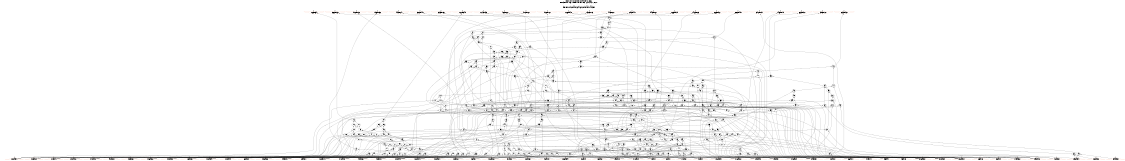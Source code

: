 # Network structure generated by ABC

digraph network {
size = "7.5,10";
center = true;
edge [dir = back];

{
  node [shape = plaintext];
  edge [style = invis];
  LevelTitle1 [label=""];
  LevelTitle2 [label=""];
  Level30 [label = ""];
  Level29 [label = ""];
  Level28 [label = ""];
  Level27 [label = ""];
  Level26 [label = ""];
  Level25 [label = ""];
  Level24 [label = ""];
  Level23 [label = ""];
  Level22 [label = ""];
  Level21 [label = ""];
  Level20 [label = ""];
  Level19 [label = ""];
  Level18 [label = ""];
  Level17 [label = ""];
  Level16 [label = ""];
  Level15 [label = ""];
  Level14 [label = ""];
  Level13 [label = ""];
  Level12 [label = ""];
  Level11 [label = ""];
  Level10 [label = ""];
  Level9 [label = ""];
  Level8 [label = ""];
  Level7 [label = ""];
  Level6 [label = ""];
  Level5 [label = ""];
  Level4 [label = ""];
  Level3 [label = ""];
  Level2 [label = ""];
  Level1 [label = ""];
  Level0 [label = ""];
  LevelTitle1 ->  LevelTitle2 ->  Level30 ->  Level29 ->  Level28 ->  Level27 ->  Level26 ->  Level25 ->  Level24 ->  Level23 ->  Level22 ->  Level21 ->  Level20 ->  Level19 ->  Level18 ->  Level17 ->  Level16 ->  Level15 ->  Level14 ->  Level13 ->  Level12 ->  Level11 ->  Level10 ->  Level9 ->  Level8 ->  Level7 ->  Level6 ->  Level5 ->  Level4 ->  Level3 ->  Level2 ->  Level1 ->  Level0;
}

{
  rank = same;
  LevelTitle1;
  title1 [shape=plaintext,
          fontsize=20,
          fontname = "Times-Roman",
          label="Network structure visualized by ABC\nBenchmark \"top\". Time was Thu Oct  8 20:19:01 2020. "
         ];
}

{
  rank = same;
  LevelTitle2;
  title2 [shape=plaintext,
          fontsize=18,
          fontname = "Times-Roman",
          label="The network contains 329 logic nodes and 0 latches.\n"
         ];
}

{
  rank = same;
  Level30;
  Node61 [label = "_768gat_334_", shape = invtriangle, color = coral, fillcolor = coral];
  Node62 [label = "_388gat_133_", shape = invtriangle, color = coral, fillcolor = coral];
  Node63 [label = "_420gat_158_", shape = invtriangle, color = coral, fillcolor = coral];
  Node64 [label = "_423gat_155_", shape = invtriangle, color = coral, fillcolor = coral];
  Node65 [label = "_419gat_164_", shape = invtriangle, color = coral, fillcolor = coral];
  Node66 [label = "_850gat_404_", shape = invtriangle, color = coral, fillcolor = coral];
  Node67 [label = "_389gat_132_", shape = invtriangle, color = coral, fillcolor = coral];
  Node68 [label = "_767gat_349_", shape = invtriangle, color = coral, fillcolor = coral];
  Node69 [label = "_874gat_433_", shape = invtriangle, color = coral, fillcolor = coral];
  Node70 [label = "_418gat_168_", shape = invtriangle, color = coral, fillcolor = coral];
  Node71 [label = "_421gat_162_", shape = invtriangle, color = coral, fillcolor = coral];
  Node72 [label = "_422gat_161_", shape = invtriangle, color = coral, fillcolor = coral];
  Node73 [label = "_878gat_442_", shape = invtriangle, color = coral, fillcolor = coral];
  Node74 [label = "_450gat_173_", shape = invtriangle, color = coral, fillcolor = coral];
  Node75 [label = "_447gat_182_", shape = invtriangle, color = coral, fillcolor = coral];
  Node76 [label = "_879gat_441_", shape = invtriangle, color = coral, fillcolor = coral];
  Node77 [label = "_449gat_176_", shape = invtriangle, color = coral, fillcolor = coral];
  Node78 [label = "_863gat_424_", shape = invtriangle, color = coral, fillcolor = coral];
  Node79 [label = "_446gat_183_", shape = invtriangle, color = coral, fillcolor = coral];
  Node80 [label = "_866gat_426_", shape = invtriangle, color = coral, fillcolor = coral];
  Node81 [label = "_880gat_440_", shape = invtriangle, color = coral, fillcolor = coral];
  Node82 [label = "_391gat_124_", shape = invtriangle, color = coral, fillcolor = coral];
  Node83 [label = "_448gat_179_", shape = invtriangle, color = coral, fillcolor = coral];
  Node84 [label = "_865gat_422_", shape = invtriangle, color = coral, fillcolor = coral];
  Node85 [label = "_390gat_131_", shape = invtriangle, color = coral, fillcolor = coral];
  Node86 [label = "_864gat_423_", shape = invtriangle, color = coral, fillcolor = coral];
}

{
  rank = same;
  Level29;
  Node316 [label = "316\n", shape = ellipse];
}

{
  rank = same;
  Level28;
  Node314 [label = "314\n", shape = ellipse];
}

{
  rank = same;
  Level27;
  Node312 [label = "312\n", shape = ellipse];
  Node336 [label = "336\n", shape = ellipse];
}

{
  rank = same;
  Level26;
  Node311 [label = "311\n", shape = ellipse];
  Node334 [label = "334\n", shape = ellipse];
  Node357 [label = "357\n", shape = ellipse];
}

{
  rank = same;
  Level25;
  Node309 [label = "309\n", shape = ellipse];
  Node310 [label = "310\n", shape = ellipse];
  Node332 [label = "332\n", shape = ellipse];
  Node356 [label = "356\n", shape = ellipse];
  Node373 [label = "373\n", shape = ellipse];
}

{
  rank = same;
  Level24;
  Node308 [label = "308\n", shape = ellipse];
  Node331 [label = "331\n", shape = ellipse];
  Node371 [label = "371\n", shape = ellipse];
}

{
  rank = same;
  Level23;
  Node264 [label = "264\n", shape = ellipse];
  Node307 [label = "307\n", shape = ellipse];
  Node329 [label = "329\n", shape = ellipse];
  Node330 [label = "330\n", shape = ellipse];
  Node369 [label = "369\n", shape = ellipse];
}

{
  rank = same;
  Level22;
  Node262 [label = "262\n", shape = ellipse];
  Node306 [label = "306\n", shape = ellipse];
  Node328 [label = "328\n", shape = ellipse];
  Node368 [label = "368\n", shape = ellipse];
}

{
  rank = same;
  Level21;
  Node260 [label = "260\n", shape = ellipse];
  Node300 [label = "300\n", shape = ellipse];
  Node327 [label = "327\n", shape = ellipse];
  Node354 [label = "354\n", shape = ellipse];
  Node366 [label = "366\n", shape = ellipse];
  Node367 [label = "367\n", shape = ellipse];
}

{
  rank = same;
  Level20;
  Node259 [label = "259\n", shape = ellipse];
  Node299 [label = "299\n", shape = ellipse];
  Node326 [label = "326\n", shape = ellipse];
  Node352 [label = "352\n", shape = ellipse];
  Node365 [label = "365\n", shape = ellipse];
}

{
  rank = same;
  Level19;
  Node257 [label = "257\n", shape = ellipse];
  Node258 [label = "258\n", shape = ellipse];
  Node298 [label = "298\n", shape = ellipse];
  Node325 [label = "325\n", shape = ellipse];
  Node350 [label = "350\n", shape = ellipse];
  Node415 [label = "415\n", shape = ellipse];
}

{
  rank = same;
  Level18;
  Node256 [label = "256\n", shape = ellipse];
  Node349 [label = "349\n", shape = ellipse];
  Node412 [label = "412\n", shape = ellipse];
}

{
  rank = same;
  Level17;
  Node255 [label = "255\n", shape = ellipse];
  Node347 [label = "347\n", shape = ellipse];
  Node348 [label = "348\n", shape = ellipse];
  Node395 [label = "395\n", shape = ellipse];
  Node410 [label = "410\n", shape = ellipse];
}

{
  rank = same;
  Level16;
  Node178 [label = "178\n", shape = ellipse];
  Node253 [label = "253\n", shape = ellipse];
  Node392 [label = "392\n", shape = ellipse];
  Node409 [label = "409\n", shape = ellipse];
}

{
  rank = same;
  Level15;
  Node175 [label = "175\n", shape = ellipse];
  Node177 [label = "177\n", shape = ellipse];
  Node252 [label = "252\n", shape = ellipse];
  Node390 [label = "390\n", shape = ellipse];
  Node394 [label = "394\n", shape = ellipse];
  Node407 [label = "407\n", shape = ellipse];
  Node408 [label = "408\n", shape = ellipse];
  Node414 [label = "414\n", shape = ellipse];
}

{
  rank = same;
  Level14;
  Node173 [label = "173\n", shape = ellipse];
  Node176 [label = "176\n", shape = ellipse];
  Node251 [label = "251\n", shape = ellipse];
  Node263 [label = "263\n", shape = ellipse];
  Node315 [label = "315\n", shape = ellipse];
  Node335 [label = "335\n", shape = ellipse];
  Node353 [label = "353\n", shape = ellipse];
  Node372 [label = "372\n", shape = ellipse];
  Node389 [label = "389\n", shape = ellipse];
  Node393 [label = "393\n", shape = ellipse];
  Node406 [label = "406\n", shape = ellipse];
  Node413 [label = "413\n", shape = ellipse];
}

{
  rank = same;
  Level13;
  Node166 [label = "166\n", shape = ellipse];
  Node172 [label = "172\n", shape = ellipse];
  Node224 [label = "224\n", shape = ellipse];
  Node245 [label = "245\n", shape = ellipse];
  Node280 [label = "280\n", shape = ellipse];
  Node321 [label = "321\n", shape = ellipse];
  Node343 [label = "343\n", shape = ellipse];
  Node361 [label = "361\n", shape = ellipse];
  Node381 [label = "381\n", shape = ellipse];
  Node387 [label = "387\n", shape = ellipse];
  Node388 [label = "388\n", shape = ellipse];
  Node400 [label = "400\n", shape = ellipse];
  Node405 [label = "405\n", shape = ellipse];
}

{
  rank = same;
  Level12;
  Node165 [label = "165\n", shape = ellipse];
  Node170 [label = "170\n", shape = ellipse];
  Node171 [label = "171\n", shape = ellipse];
  Node223 [label = "223\n", shape = ellipse];
  Node244 [label = "244\n", shape = ellipse];
  Node249 [label = "249\n", shape = ellipse];
  Node279 [label = "279\n", shape = ellipse];
  Node304 [label = "304\n", shape = ellipse];
  Node320 [label = "320\n", shape = ellipse];
  Node342 [label = "342\n", shape = ellipse];
  Node360 [label = "360\n", shape = ellipse];
  Node380 [label = "380\n", shape = ellipse];
  Node386 [label = "386\n", shape = ellipse];
  Node399 [label = "399\n", shape = ellipse];
  Node404 [label = "404\n", shape = ellipse];
}

{
  rank = same;
  Level11;
  Node162 [label = "162\n", shape = ellipse];
  Node164 [label = "164\n", shape = ellipse];
  Node169 [label = "169\n", shape = ellipse];
  Node220 [label = "220\n", shape = ellipse];
  Node222 [label = "222\n", shape = ellipse];
  Node227 [label = "227\n", shape = ellipse];
  Node243 [label = "243\n", shape = ellipse];
  Node247 [label = "247\n", shape = ellipse];
  Node248 [label = "248\n", shape = ellipse];
  Node276 [label = "276\n", shape = ellipse];
  Node278 [label = "278\n", shape = ellipse];
  Node283 [label = "283\n", shape = ellipse];
  Node302 [label = "302\n", shape = ellipse];
  Node303 [label = "303\n", shape = ellipse];
  Node318 [label = "318\n", shape = ellipse];
  Node319 [label = "319\n", shape = ellipse];
  Node324 [label = "324\n", shape = ellipse];
  Node340 [label = "340\n", shape = ellipse];
  Node341 [label = "341\n", shape = ellipse];
  Node346 [label = "346\n", shape = ellipse];
  Node358 [label = "358\n", shape = ellipse];
  Node359 [label = "359\n", shape = ellipse];
  Node364 [label = "364\n", shape = ellipse];
  Node378 [label = "378\n", shape = ellipse];
  Node379 [label = "379\n", shape = ellipse];
  Node384 [label = "384\n", shape = ellipse];
  Node385 [label = "385\n", shape = ellipse];
  Node397 [label = "397\n", shape = ellipse];
  Node398 [label = "398\n", shape = ellipse];
  Node403 [label = "403\n", shape = ellipse];
}

{
  rank = same;
  Level10;
  Node161 [label = "161\n", shape = ellipse];
  Node163 [label = "163\n", shape = ellipse];
  Node167 [label = "167\n", shape = ellipse];
  Node219 [label = "219\n", shape = ellipse];
  Node221 [label = "221\n", shape = ellipse];
  Node226 [label = "226\n", shape = ellipse];
  Node232 [label = "232\n", shape = ellipse];
  Node237 [label = "237\n", shape = ellipse];
  Node242 [label = "242\n", shape = ellipse];
  Node246 [label = "246\n", shape = ellipse];
  Node250 [label = "250\n", shape = ellipse];
  Node254 [label = "254\n", shape = ellipse];
  Node275 [label = "275\n", shape = ellipse];
  Node277 [label = "277\n", shape = ellipse];
  Node282 [label = "282\n", shape = ellipse];
  Node290 [label = "290\n", shape = ellipse];
  Node297 [label = "297\n", shape = ellipse];
  Node301 [label = "301\n", shape = ellipse];
  Node305 [label = "305\n", shape = ellipse];
  Node323 [label = "323\n", shape = ellipse];
  Node345 [label = "345\n", shape = ellipse];
  Node363 [label = "363\n", shape = ellipse];
  Node382 [label = "382\n", shape = ellipse];
  Node401 [label = "401\n", shape = ellipse];
}

{
  rank = same;
  Level9;
  Node160 [label = "160\n", shape = ellipse];
  Node218 [label = "218\n", shape = ellipse];
  Node231 [label = "231\n", shape = ellipse];
  Node236 [label = "236\n", shape = ellipse];
  Node241 [label = "241\n", shape = ellipse];
  Node274 [label = "274\n", shape = ellipse];
  Node289 [label = "289\n", shape = ellipse];
  Node296 [label = "296\n", shape = ellipse];
}

{
  rank = same;
  Level8;
  Node113 [label = "113\n", shape = ellipse];
  Node155 [label = "155\n", shape = ellipse];
  Node207 [label = "207\n", shape = ellipse];
  Node217 [label = "217\n", shape = ellipse];
  Node230 [label = "230\n", shape = ellipse];
  Node235 [label = "235\n", shape = ellipse];
  Node240 [label = "240\n", shape = ellipse];
  Node273 [label = "273\n", shape = ellipse];
  Node288 [label = "288\n", shape = ellipse];
  Node295 [label = "295\n", shape = ellipse];
}

{
  rank = same;
  Level7;
  Node111 [label = "111\n", shape = ellipse];
  Node112 [label = "112\n", shape = ellipse];
  Node149 [label = "149\n", shape = ellipse];
  Node205 [label = "205\n", shape = ellipse];
  Node206 [label = "206\n", shape = ellipse];
  Node215 [label = "215\n", shape = ellipse];
  Node228 [label = "228\n", shape = ellipse];
  Node233 [label = "233\n", shape = ellipse];
  Node238 [label = "238\n", shape = ellipse];
  Node271 [label = "271\n", shape = ellipse];
  Node286 [label = "286\n", shape = ellipse];
  Node293 [label = "293\n", shape = ellipse];
}

{
  rank = same;
  Level6;
  Node98 [label = "98\n", shape = ellipse];
  Node110 [label = "110\n", shape = ellipse];
  Node134 [label = "134\n", shape = ellipse];
  Node148 [label = "148\n", shape = ellipse];
  Node192 [label = "192\n", shape = ellipse];
  Node204 [label = "204\n", shape = ellipse];
  Node214 [label = "214\n", shape = ellipse];
  Node225 [label = "225\n", shape = ellipse];
  Node270 [label = "270\n", shape = ellipse];
  Node281 [label = "281\n", shape = ellipse];
  Node285 [label = "285\n", shape = ellipse];
  Node292 [label = "292\n", shape = ellipse];
  Node322 [label = "322\n", shape = ellipse];
  Node344 [label = "344\n", shape = ellipse];
  Node362 [label = "362\n", shape = ellipse];
  Node377 [label = "377\n", shape = ellipse];
  Node396 [label = "396\n", shape = ellipse];
}

{
  rank = same;
  Level5;
  Node96 [label = "96\n", shape = ellipse];
  Node97 [label = "97\n", shape = ellipse];
  Node108 [label = "108\n", shape = ellipse];
  Node109 [label = "109\n", shape = ellipse];
  Node133 [label = "133\n", shape = ellipse];
  Node147 [label = "147\n", shape = ellipse];
  Node154 [label = "154\n", shape = ellipse];
  Node159 [label = "159\n", shape = ellipse];
  Node190 [label = "190\n", shape = ellipse];
  Node191 [label = "191\n", shape = ellipse];
  Node202 [label = "202\n", shape = ellipse];
  Node203 [label = "203\n", shape = ellipse];
  Node210 [label = "210\n", shape = ellipse];
  Node213 [label = "213\n", shape = ellipse];
  Node229 [label = "229\n", shape = ellipse];
  Node234 [label = "234\n", shape = ellipse];
  Node239 [label = "239\n", shape = ellipse];
  Node269 [label = "269\n", shape = ellipse];
  Node284 [label = "284\n", shape = ellipse];
  Node291 [label = "291\n", shape = ellipse];
}

{
  rank = same;
  Level4;
  Node95 [label = "95\n", shape = ellipse];
  Node107 [label = "107\n", shape = ellipse];
  Node125 [label = "125\n", shape = ellipse];
  Node132 [label = "132\n", shape = ellipse];
  Node139 [label = "139\n", shape = ellipse];
  Node146 [label = "146\n", shape = ellipse];
  Node153 [label = "153\n", shape = ellipse];
  Node158 [label = "158\n", shape = ellipse];
  Node189 [label = "189\n", shape = ellipse];
  Node201 [label = "201\n", shape = ellipse];
  Node209 [label = "209\n", shape = ellipse];
  Node212 [label = "212\n", shape = ellipse];
  Node339 [label = "339\n", shape = ellipse];
  Node355 [label = "355\n", shape = ellipse];
  Node376 [label = "376\n", shape = ellipse];
}

{
  rank = same;
  Level3;
  Node93 [label = "93\n", shape = ellipse];
  Node94 [label = "94\n", shape = ellipse];
  Node105 [label = "105\n", shape = ellipse];
  Node106 [label = "106\n", shape = ellipse];
  Node124 [label = "124\n", shape = ellipse];
  Node128 [label = "128\n", shape = ellipse];
  Node131 [label = "131\n", shape = ellipse];
  Node138 [label = "138\n", shape = ellipse];
  Node145 [label = "145\n", shape = ellipse];
  Node152 [label = "152\n", shape = ellipse];
  Node157 [label = "157\n", shape = ellipse];
  Node187 [label = "187\n", shape = ellipse];
  Node188 [label = "188\n", shape = ellipse];
  Node199 [label = "199\n", shape = ellipse];
  Node200 [label = "200\n", shape = ellipse];
  Node208 [label = "208\n", shape = ellipse];
  Node211 [label = "211\n", shape = ellipse];
  Node266 [label = "266\n", shape = ellipse];
}

{
  rank = same;
  Level2;
  Node89 [label = "89\n", shape = ellipse];
  Node92 [label = "92\n", shape = ellipse];
  Node101 [label = "101\n", shape = ellipse];
  Node104 [label = "104\n", shape = ellipse];
  Node115 [label = "115\n", shape = ellipse];
  Node117 [label = "117\n", shape = ellipse];
  Node119 [label = "119\n", shape = ellipse];
  Node121 [label = "121\n", shape = ellipse];
  Node123 [label = "123\n", shape = ellipse];
  Node127 [label = "127\n", shape = ellipse];
  Node130 [label = "130\n", shape = ellipse];
  Node135 [label = "135\n", shape = ellipse];
  Node137 [label = "137\n", shape = ellipse];
  Node141 [label = "141\n", shape = ellipse];
  Node144 [label = "144\n", shape = ellipse];
  Node151 [label = "151\n", shape = ellipse];
  Node156 [label = "156\n", shape = ellipse];
  Node180 [label = "180\n", shape = ellipse];
  Node183 [label = "183\n", shape = ellipse];
  Node186 [label = "186\n", shape = ellipse];
  Node195 [label = "195\n", shape = ellipse];
  Node198 [label = "198\n", shape = ellipse];
  Node265 [label = "265\n", shape = ellipse];
  Node267 [label = "267\n", shape = ellipse];
  Node268 [label = "268\n", shape = ellipse];
  Node317 [label = "317\n", shape = ellipse];
  Node338 [label = "338\n", shape = ellipse];
}

{
  rank = same;
  Level1;
  Node87 [label = "87\n", shape = ellipse];
  Node88 [label = "88\n", shape = ellipse];
  Node90 [label = "90\n", shape = ellipse];
  Node91 [label = "91\n", shape = ellipse];
  Node99 [label = "99\n", shape = ellipse];
  Node100 [label = "100\n", shape = ellipse];
  Node102 [label = "102\n", shape = ellipse];
  Node103 [label = "103\n", shape = ellipse];
  Node114 [label = "114\n", shape = ellipse];
  Node116 [label = "116\n", shape = ellipse];
  Node118 [label = "118\n", shape = ellipse];
  Node120 [label = "120\n", shape = ellipse];
  Node122 [label = "122\n", shape = ellipse];
  Node126 [label = "126\n", shape = ellipse];
  Node129 [label = "129\n", shape = ellipse];
  Node136 [label = "136\n", shape = ellipse];
  Node140 [label = "140\n", shape = ellipse];
  Node142 [label = "142\n", shape = ellipse];
  Node143 [label = "143\n", shape = ellipse];
  Node150 [label = "150\n", shape = ellipse];
  Node168 [label = "168\n", shape = ellipse];
  Node174 [label = "174\n", shape = ellipse];
  Node179 [label = "179\n", shape = ellipse];
  Node181 [label = "181\n", shape = ellipse];
  Node182 [label = "182\n", shape = ellipse];
  Node184 [label = "184\n", shape = ellipse];
  Node185 [label = "185\n", shape = ellipse];
  Node193 [label = "193\n", shape = ellipse];
  Node194 [label = "194\n", shape = ellipse];
  Node196 [label = "196\n", shape = ellipse];
  Node197 [label = "197\n", shape = ellipse];
  Node216 [label = "216\n", shape = ellipse];
  Node261 [label = "261\n", shape = ellipse];
  Node272 [label = "272\n", shape = ellipse];
  Node287 [label = "287\n", shape = ellipse];
  Node294 [label = "294\n", shape = ellipse];
  Node313 [label = "313\n", shape = ellipse];
  Node333 [label = "333\n", shape = ellipse];
  Node337 [label = "337\n", shape = ellipse];
  Node351 [label = "351\n", shape = ellipse];
  Node370 [label = "370\n", shape = ellipse];
  Node374 [label = "374\n", shape = ellipse];
  Node375 [label = "375\n", shape = ellipse];
  Node383 [label = "383\n", shape = ellipse];
  Node391 [label = "391\n", shape = ellipse];
  Node402 [label = "402\n", shape = ellipse];
  Node411 [label = "411\n", shape = ellipse];
}

{
  rank = same;
  Level0;
  Node1 [label = "_1gat_0_", shape = triangle, color = coral, fillcolor = coral];
  Node2 [label = "_85gat_17_", shape = triangle, color = coral, fillcolor = coral];
  Node3 [label = "_135gat_32_", shape = triangle, color = coral, fillcolor = coral];
  Node4 [label = "_152gat_37_", shape = triangle, color = coral, fillcolor = coral];
  Node5 [label = "_210gat_49_", shape = triangle, color = coral, fillcolor = coral];
  Node6 [label = "_259gat_55_", shape = triangle, color = coral, fillcolor = coral];
  Node7 [label = "_36gat_6_", shape = triangle, color = coral, fillcolor = coral];
  Node8 [label = "_55gat_9_", shape = triangle, color = coral, fillcolor = coral];
  Node9 [label = "_75gat_15_", shape = triangle, color = coral, fillcolor = coral];
  Node10 [label = "_159gat_40_", shape = triangle, color = coral, fillcolor = coral];
  Node11 [label = "_237gat_52_", shape = triangle, color = coral, fillcolor = coral];
  Node12 [label = "_138gat_33_", shape = triangle, color = coral, fillcolor = coral];
  Node13 [label = "_8gat_1_", shape = triangle, color = coral, fillcolor = coral];
  Node14 [label = "_219gat_50_", shape = triangle, color = coral, fillcolor = coral];
  Node15 [label = "_26gat_4_", shape = triangle, color = coral, fillcolor = coral];
  Node16 [label = "_74gat_14_", shape = triangle, color = coral, fillcolor = coral];
  Node17 [label = "_153gat_38_", shape = triangle, color = coral, fillcolor = coral];
  Node18 [label = "_59gat_10_", shape = triangle, color = coral, fillcolor = coral];
  Node19 [label = "_207gat_48_", shape = triangle, color = coral, fillcolor = coral];
  Node20 [label = "_261gat_57_", shape = triangle, color = coral, fillcolor = coral];
  Node21 [label = "_88gat_20_", shape = triangle, color = coral, fillcolor = coral];
  Node22 [label = "_183gat_44_", shape = triangle, color = coral, fillcolor = coral];
  Node23 [label = "_149gat_36_", shape = triangle, color = coral, fillcolor = coral];
  Node24 [label = "_260gat_56_", shape = triangle, color = coral, fillcolor = coral];
  Node25 [label = "_13gat_2_", shape = triangle, color = coral, fillcolor = coral];
  Node26 [label = "_73gat_13_", shape = triangle, color = coral, fillcolor = coral];
  Node27 [label = "_116gat_28_", shape = triangle, color = coral, fillcolor = coral];
  Node28 [label = "_130gat_31_", shape = triangle, color = coral, fillcolor = coral];
  Node29 [label = "_246gat_53_", shape = triangle, color = coral, fillcolor = coral];
  Node30 [label = "_89gat_21_", shape = triangle, color = coral, fillcolor = coral];
  Node31 [label = "_111gat_27_", shape = triangle, color = coral, fillcolor = coral];
  Node32 [label = "_189gat_45_", shape = triangle, color = coral, fillcolor = coral];
  Node33 [label = "_68gat_11_", shape = triangle, color = coral, fillcolor = coral];
  Node34 [label = "_72gat_12_", shape = triangle, color = coral, fillcolor = coral];
  Node35 [label = "_268gat_59_", shape = triangle, color = coral, fillcolor = coral];
  Node36 [label = "_90gat_22_", shape = triangle, color = coral, fillcolor = coral];
  Node37 [label = "_143gat_34_", shape = triangle, color = coral, fillcolor = coral];
  Node38 [label = "_201gat_47_", shape = triangle, color = coral, fillcolor = coral];
  Node39 [label = "_267gat_58_", shape = triangle, color = coral, fillcolor = coral];
  Node40 [label = "_101gat_25_", shape = triangle, color = coral, fillcolor = coral];
  Node41 [label = "_171gat_42_", shape = triangle, color = coral, fillcolor = coral];
  Node42 [label = "_29gat_5_", shape = triangle, color = coral, fillcolor = coral];
  Node43 [label = "_228gat_51_", shape = triangle, color = coral, fillcolor = coral];
  Node44 [label = "_91gat_23_", shape = triangle, color = coral, fillcolor = coral];
  Node45 [label = "_146gat_35_", shape = triangle, color = coral, fillcolor = coral];
  Node46 [label = "_51gat_8_", shape = triangle, color = coral, fillcolor = coral];
  Node47 [label = "_80gat_16_", shape = triangle, color = coral, fillcolor = coral];
  Node48 [label = "_87gat_19_", shape = triangle, color = coral, fillcolor = coral];
  Node49 [label = "_165gat_41_", shape = triangle, color = coral, fillcolor = coral];
  Node50 [label = "_255gat_54_", shape = triangle, color = coral, fillcolor = coral];
  Node51 [label = "_156gat_39_", shape = triangle, color = coral, fillcolor = coral];
  Node52 [label = "_177gat_43_", shape = triangle, color = coral, fillcolor = coral];
  Node53 [label = "_42gat_7_", shape = triangle, color = coral, fillcolor = coral];
  Node54 [label = "_86gat_18_", shape = triangle, color = coral, fillcolor = coral];
  Node55 [label = "_17gat_3_", shape = triangle, color = coral, fillcolor = coral];
  Node56 [label = "_96gat_24_", shape = triangle, color = coral, fillcolor = coral];
  Node57 [label = "_106gat_26_", shape = triangle, color = coral, fillcolor = coral];
  Node58 [label = "_121gat_29_", shape = triangle, color = coral, fillcolor = coral];
  Node59 [label = "_195gat_46_", shape = triangle, color = coral, fillcolor = coral];
  Node60 [label = "_126gat_30_", shape = triangle, color = coral, fillcolor = coral];
}

title1 -> title2 [style = invis];
title2 -> Node61 [style = invis];
title2 -> Node62 [style = invis];
title2 -> Node63 [style = invis];
title2 -> Node64 [style = invis];
title2 -> Node65 [style = invis];
title2 -> Node66 [style = invis];
title2 -> Node67 [style = invis];
title2 -> Node68 [style = invis];
title2 -> Node69 [style = invis];
title2 -> Node70 [style = invis];
title2 -> Node71 [style = invis];
title2 -> Node72 [style = invis];
title2 -> Node73 [style = invis];
title2 -> Node74 [style = invis];
title2 -> Node75 [style = invis];
title2 -> Node76 [style = invis];
title2 -> Node77 [style = invis];
title2 -> Node78 [style = invis];
title2 -> Node79 [style = invis];
title2 -> Node80 [style = invis];
title2 -> Node81 [style = invis];
title2 -> Node82 [style = invis];
title2 -> Node83 [style = invis];
title2 -> Node84 [style = invis];
title2 -> Node85 [style = invis];
title2 -> Node86 [style = invis];
Node61 -> Node62 [style = invis];
Node62 -> Node63 [style = invis];
Node63 -> Node64 [style = invis];
Node64 -> Node65 [style = invis];
Node65 -> Node66 [style = invis];
Node66 -> Node67 [style = invis];
Node67 -> Node68 [style = invis];
Node68 -> Node69 [style = invis];
Node69 -> Node70 [style = invis];
Node70 -> Node71 [style = invis];
Node71 -> Node72 [style = invis];
Node72 -> Node73 [style = invis];
Node73 -> Node74 [style = invis];
Node74 -> Node75 [style = invis];
Node75 -> Node76 [style = invis];
Node76 -> Node77 [style = invis];
Node77 -> Node78 [style = invis];
Node78 -> Node79 [style = invis];
Node79 -> Node80 [style = invis];
Node80 -> Node81 [style = invis];
Node81 -> Node82 [style = invis];
Node82 -> Node83 [style = invis];
Node83 -> Node84 [style = invis];
Node84 -> Node85 [style = invis];
Node85 -> Node86 [style = invis];
Node61 -> Node113 [style = solid];
Node62 -> Node115 [style = solid];
Node63 -> Node117 [style = solid];
Node64 -> Node119 [style = solid];
Node65 -> Node125 [style = solid];
Node66 -> Node178 [style = solid];
Node67 -> Node180 [style = solid];
Node68 -> Node207 [style = solid];
Node69 -> Node264 [style = solid];
Node70 -> Node266 [style = solid];
Node71 -> Node267 [style = solid];
Node72 -> Node268 [style = solid];
Node73 -> Node316 [style = solid];
Node74 -> Node317 [style = solid];
Node75 -> Node141 [style = solid];
Node76 -> Node336 [style = solid];
Node77 -> Node339 [style = solid];
Node78 -> Node354 [style = solid];
Node79 -> Node355 [style = solid];
Node80 -> Node357 [style = solid];
Node81 -> Node373 [style = solid];
Node82 -> Node374 [style = solid];
Node83 -> Node376 [style = solid];
Node84 -> Node395 [style = solid];
Node85 -> Node121 [style = solid];
Node86 -> Node415 [style = solid];
Node87 -> Node38 [style = solid];
Node87 -> Node59 [style = solid];
Node88 -> Node38 [style = solid];
Node88 -> Node59 [style = solid];
Node89 -> Node87 [style = solid];
Node89 -> Node88 [style = solid];
Node90 -> Node22 [style = solid];
Node90 -> Node32 [style = solid];
Node91 -> Node22 [style = solid];
Node91 -> Node32 [style = solid];
Node92 -> Node90 [style = solid];
Node92 -> Node91 [style = solid];
Node93 -> Node89 [style = solid];
Node93 -> Node92 [style = solid];
Node94 -> Node89 [style = solid];
Node94 -> Node92 [style = solid];
Node95 -> Node93 [style = solid];
Node95 -> Node94 [style = solid];
Node96 -> Node19 [style = solid];
Node96 -> Node95 [style = solid];
Node97 -> Node19 [style = solid];
Node97 -> Node95 [style = solid];
Node98 -> Node96 [style = solid];
Node98 -> Node97 [style = solid];
Node99 -> Node41 [style = solid];
Node99 -> Node52 [style = solid];
Node100 -> Node41 [style = solid];
Node100 -> Node52 [style = solid];
Node101 -> Node99 [style = solid];
Node101 -> Node100 [style = solid];
Node102 -> Node10 [style = solid];
Node102 -> Node49 [style = solid];
Node103 -> Node10 [style = solid];
Node103 -> Node49 [style = solid];
Node104 -> Node102 [style = solid];
Node104 -> Node103 [style = solid];
Node105 -> Node101 [style = solid];
Node105 -> Node104 [style = solid];
Node106 -> Node101 [style = solid];
Node106 -> Node104 [style = solid];
Node107 -> Node105 [style = solid];
Node107 -> Node106 [style = solid];
Node108 -> Node28 [style = solid];
Node108 -> Node107 [style = solid];
Node109 -> Node28 [style = solid];
Node109 -> Node107 [style = solid];
Node110 -> Node108 [style = solid];
Node110 -> Node109 [style = solid];
Node111 -> Node98 [style = solid];
Node111 -> Node110 [style = solid];
Node112 -> Node98 [style = solid];
Node112 -> Node110 [style = solid];
Node113 -> Node111 [style = solid];
Node113 -> Node112 [style = solid];
Node114 -> Node9 [style = solid];
Node114 -> Node53 [style = solid];
Node115 -> Node42 [style = solid];
Node115 -> Node114 [style = solid];
Node116 -> Node9 [style = solid];
Node116 -> Node47 [style = solid];
Node117 -> Node18 [style = solid];
Node117 -> Node116 [style = solid];
Node118 -> Node21 [style = solid];
Node118 -> Node48 [style = solid];
Node119 -> Node36 [style = solid];
Node119 -> Node118 [style = solid];
Node120 -> Node7 [style = solid];
Node120 -> Node53 [style = solid];
Node121 -> Node42 [style = solid];
Node121 -> Node120 [style = solid];
Node122 -> Node15 [style = solid];
Node122 -> Node55 [style = solid];
Node123 -> Node25 [style = solid];
Node123 -> Node122 [style = solid];
Node124 -> Node1 [style = solid];
Node124 -> Node123 [style = solid];
Node125 -> Node121 [style = solid];
Node125 -> Node124 [style = solid];
Node126 -> Node34 [style = solid];
Node126 -> Node53 [style = solid];
Node127 -> Node33 [style = solid];
Node127 -> Node126 [style = solid];
Node128 -> Node18 [style = solid];
Node128 -> Node127 [style = solid];
Node129 -> Node8 [style = solid];
Node129 -> Node13 [style = solid];
Node130 -> Node25 [style = solid];
Node130 -> Node129 [style = solid];
Node131 -> Node1 [style = solid];
Node131 -> Node130 [style = solid];
Node132 -> Node128 [style = solid];
Node132 -> Node131 [style = solid];
Node133 -> Node26 [style = solid];
Node133 -> Node132 [style = solid];
Node134 -> Node38 [style = solid];
Node134 -> Node133 [style = solid];
Node135 -> Node18 [style = solid];
Node135 -> Node114 [style = solid];
Node136 -> Node13 [style = solid];
Node136 -> Node55 [style = solid];
Node137 -> Node46 [style = solid];
Node137 -> Node136 [style = solid];
Node138 -> Node1 [style = solid];
Node138 -> Node137 [style = solid];
Node139 -> Node135 [style = solid];
Node139 -> Node138 [style = solid];
Node140 -> Node15 [style = solid];
Node140 -> Node46 [style = solid];
Node141 -> Node1 [style = solid];
Node141 -> Node140 [style = solid];
Node142 -> Node53 [style = solid];
Node142 -> Node55 [style = solid];
Node143 -> Node53 [style = solid];
Node143 -> Node55 [style = solid];
Node144 -> Node142 [style = solid];
Node144 -> Node143 [style = solid];
Node145 -> Node18 [style = solid];
Node145 -> Node141 [style = solid];
Node146 -> Node51 [style = solid];
Node146 -> Node145 [style = solid];
Node147 -> Node144 [style = solid];
Node147 -> Node146 [style = solid];
Node148 -> Node139 [style = solid];
Node148 -> Node147 [style = solid];
Node149 -> Node60 [style = solid];
Node149 -> Node148 [style = solid];
Node150 -> Node18 [style = solid];
Node150 -> Node51 [style = solid];
Node151 -> Node55 [style = solid];
Node151 -> Node150 [style = solid];
Node152 -> Node141 [style = solid];
Node152 -> Node151 [style = solid];
Node153 -> Node1 [style = solid];
Node153 -> Node152 [style = solid];
Node154 -> Node17 [style = solid];
Node154 -> Node153 [style = solid];
Node155 -> Node149 [style = solid];
Node155 -> Node154 [style = solid];
Node156 -> Node42 [style = solid];
Node156 -> Node116 [style = solid];
Node157 -> Node8 [style = solid];
Node157 -> Node156 [style = solid];
Node158 -> Node141 [style = solid];
Node158 -> Node157 [style = solid];
Node159 -> Node35 [style = solid];
Node159 -> Node158 [style = solid];
Node160 -> Node155 [style = solid];
Node160 -> Node159 [style = solid];
Node161 -> Node38 [style = solid];
Node161 -> Node160 [style = solid];
Node162 -> Node11 [style = solid];
Node162 -> Node161 [style = solid];
Node163 -> Node38 [style = solid];
Node163 -> Node160 [style = solid];
Node164 -> Node161 [style = solid];
Node164 -> Node163 [style = solid];
Node165 -> Node43 [style = solid];
Node165 -> Node164 [style = solid];
Node166 -> Node162 [style = solid];
Node166 -> Node165 [style = solid];
Node167 -> Node29 [style = solid];
Node167 -> Node160 [style = solid];
Node168 -> Node39 [style = solid];
Node168 -> Node50 [style = solid];
Node169 -> Node167 [style = solid];
Node169 -> Node168 [style = solid];
Node170 -> Node20 [style = solid];
Node170 -> Node164 [style = solid];
Node171 -> Node20 [style = solid];
Node171 -> Node164 [style = solid];
Node172 -> Node170 [style = solid];
Node172 -> Node171 [style = solid];
Node173 -> Node14 [style = solid];
Node173 -> Node172 [style = solid];
Node174 -> Node5 [style = solid];
Node174 -> Node58 [style = solid];
Node175 -> Node173 [style = solid];
Node175 -> Node174 [style = solid];
Node176 -> Node134 [style = solid];
Node176 -> Node166 [style = solid];
Node177 -> Node169 [style = solid];
Node177 -> Node176 [style = solid];
Node178 -> Node175 [style = solid];
Node178 -> Node177 [style = solid];
Node179 -> Node7 [style = solid];
Node179 -> Node47 [style = solid];
Node180 -> Node42 [style = solid];
Node180 -> Node179 [style = solid];
Node181 -> Node58 [style = solid];
Node181 -> Node60 [style = solid];
Node182 -> Node58 [style = solid];
Node182 -> Node60 [style = solid];
Node183 -> Node181 [style = solid];
Node183 -> Node182 [style = solid];
Node184 -> Node27 [style = solid];
Node184 -> Node31 [style = solid];
Node185 -> Node27 [style = solid];
Node185 -> Node31 [style = solid];
Node186 -> Node184 [style = solid];
Node186 -> Node185 [style = solid];
Node187 -> Node183 [style = solid];
Node187 -> Node186 [style = solid];
Node188 -> Node183 [style = solid];
Node188 -> Node186 [style = solid];
Node189 -> Node187 [style = solid];
Node189 -> Node188 [style = solid];
Node190 -> Node3 [style = solid];
Node190 -> Node189 [style = solid];
Node191 -> Node3 [style = solid];
Node191 -> Node189 [style = solid];
Node192 -> Node190 [style = solid];
Node192 -> Node191 [style = solid];
Node193 -> Node40 [style = solid];
Node193 -> Node57 [style = solid];
Node194 -> Node40 [style = solid];
Node194 -> Node57 [style = solid];
Node195 -> Node193 [style = solid];
Node195 -> Node194 [style = solid];
Node196 -> Node44 [style = solid];
Node196 -> Node56 [style = solid];
Node197 -> Node44 [style = solid];
Node197 -> Node56 [style = solid];
Node198 -> Node196 [style = solid];
Node198 -> Node197 [style = solid];
Node199 -> Node195 [style = solid];
Node199 -> Node198 [style = solid];
Node200 -> Node195 [style = solid];
Node200 -> Node198 [style = solid];
Node201 -> Node199 [style = solid];
Node201 -> Node200 [style = solid];
Node202 -> Node28 [style = solid];
Node202 -> Node201 [style = solid];
Node203 -> Node28 [style = solid];
Node203 -> Node201 [style = solid];
Node204 -> Node202 [style = solid];
Node204 -> Node203 [style = solid];
Node205 -> Node192 [style = solid];
Node205 -> Node204 [style = solid];
Node206 -> Node192 [style = solid];
Node206 -> Node204 [style = solid];
Node207 -> Node205 [style = solid];
Node207 -> Node206 [style = solid];
Node208 -> Node55 [style = solid];
Node208 -> Node156 [style = solid];
Node209 -> Node141 [style = solid];
Node209 -> Node208 [style = solid];
Node210 -> Node35 [style = solid];
Node210 -> Node209 [style = solid];
Node211 -> Node8 [style = solid];
Node211 -> Node141 [style = solid];
Node212 -> Node150 [style = solid];
Node212 -> Node211 [style = solid];
Node213 -> Node17 [style = solid];
Node213 -> Node212 [style = solid];
Node214 -> Node210 [style = solid];
Node214 -> Node213 [style = solid];
Node215 -> Node57 [style = solid];
Node215 -> Node148 [style = solid];
Node216 -> Node4 [style = solid];
Node216 -> Node12 [style = solid];
Node217 -> Node215 [style = solid];
Node217 -> Node216 [style = solid];
Node218 -> Node214 [style = solid];
Node218 -> Node217 [style = solid];
Node219 -> Node52 [style = solid];
Node219 -> Node218 [style = solid];
Node220 -> Node11 [style = solid];
Node220 -> Node219 [style = solid];
Node221 -> Node52 [style = solid];
Node221 -> Node218 [style = solid];
Node222 -> Node219 [style = solid];
Node222 -> Node221 [style = solid];
Node223 -> Node43 [style = solid];
Node223 -> Node222 [style = solid];
Node224 -> Node220 [style = solid];
Node224 -> Node223 [style = solid];
Node225 -> Node52 [style = solid];
Node225 -> Node133 [style = solid];
Node226 -> Node29 [style = solid];
Node226 -> Node218 [style = solid];
Node227 -> Node225 [style = solid];
Node227 -> Node226 [style = solid];
Node228 -> Node31 [style = solid];
Node228 -> Node148 [style = solid];
Node229 -> Node37 [style = solid];
Node229 -> Node153 [style = solid];
Node230 -> Node228 [style = solid];
Node230 -> Node229 [style = solid];
Node231 -> Node159 [style = solid];
Node231 -> Node230 [style = solid];
Node232 -> Node22 [style = solid];
Node232 -> Node231 [style = solid];
Node233 -> Node58 [style = solid];
Node233 -> Node148 [style = solid];
Node234 -> Node23 [style = solid];
Node234 -> Node153 [style = solid];
Node235 -> Node233 [style = solid];
Node235 -> Node234 [style = solid];
Node236 -> Node159 [style = solid];
Node236 -> Node235 [style = solid];
Node237 -> Node59 [style = solid];
Node237 -> Node236 [style = solid];
Node238 -> Node27 [style = solid];
Node238 -> Node148 [style = solid];
Node239 -> Node45 [style = solid];
Node239 -> Node153 [style = solid];
Node240 -> Node238 [style = solid];
Node240 -> Node239 [style = solid];
Node241 -> Node159 [style = solid];
Node241 -> Node240 [style = solid];
Node242 -> Node32 [style = solid];
Node242 -> Node241 [style = solid];
Node243 -> Node20 [style = solid];
Node243 -> Node237 [style = solid];
Node244 -> Node163 [style = solid];
Node244 -> Node243 [style = solid];
Node245 -> Node242 [style = solid];
Node245 -> Node244 [style = solid];
Node246 -> Node59 [style = solid];
Node246 -> Node236 [style = solid];
Node247 -> Node242 [style = solid];
Node247 -> Node246 [style = solid];
Node248 -> Node161 [style = solid];
Node248 -> Node237 [style = solid];
Node249 -> Node242 [style = solid];
Node249 -> Node248 [style = solid];
Node250 -> Node32 [style = solid];
Node250 -> Node241 [style = solid];
Node251 -> Node245 [style = solid];
Node251 -> Node247 [style = solid];
Node252 -> Node249 [style = solid];
Node252 -> Node251 [style = solid];
Node253 -> Node250 [style = solid];
Node253 -> Node252 [style = solid];
Node254 -> Node22 [style = solid];
Node254 -> Node231 [style = solid];
Node255 -> Node253 [style = solid];
Node255 -> Node254 [style = solid];
Node256 -> Node232 [style = solid];
Node256 -> Node255 [style = solid];
Node257 -> Node222 [style = solid];
Node257 -> Node256 [style = solid];
Node258 -> Node222 [style = solid];
Node258 -> Node256 [style = solid];
Node259 -> Node257 [style = solid];
Node259 -> Node258 [style = solid];
Node260 -> Node14 [style = solid];
Node260 -> Node259 [style = solid];
Node261 -> Node5 [style = solid];
Node261 -> Node40 [style = solid];
Node262 -> Node260 [style = solid];
Node262 -> Node261 [style = solid];
Node263 -> Node224 [style = solid];
Node263 -> Node227 [style = solid];
Node264 -> Node262 [style = solid];
Node264 -> Node263 [style = solid];
Node265 -> Node25 [style = solid];
Node265 -> Node136 [style = solid];
Node266 -> Node1 [style = solid];
Node266 -> Node265 [style = solid];
Node267 -> Node18 [style = solid];
Node267 -> Node179 [style = solid];
Node268 -> Node18 [style = solid];
Node268 -> Node120 [style = solid];
Node269 -> Node37 [style = solid];
Node269 -> Node212 [style = solid];
Node270 -> Node210 [style = solid];
Node270 -> Node269 [style = solid];
Node271 -> Node44 [style = solid];
Node271 -> Node148 [style = solid];
Node272 -> Node12 [style = solid];
Node272 -> Node13 [style = solid];
Node273 -> Node271 [style = solid];
Node273 -> Node272 [style = solid];
Node274 -> Node270 [style = solid];
Node274 -> Node273 [style = solid];
Node275 -> Node10 [style = solid];
Node275 -> Node274 [style = solid];
Node276 -> Node11 [style = solid];
Node276 -> Node275 [style = solid];
Node277 -> Node10 [style = solid];
Node277 -> Node274 [style = solid];
Node278 -> Node275 [style = solid];
Node278 -> Node277 [style = solid];
Node279 -> Node43 [style = solid];
Node279 -> Node278 [style = solid];
Node280 -> Node276 [style = solid];
Node280 -> Node279 [style = solid];
Node281 -> Node10 [style = solid];
Node281 -> Node133 [style = solid];
Node282 -> Node29 [style = solid];
Node282 -> Node274 [style = solid];
Node283 -> Node281 [style = solid];
Node283 -> Node282 [style = solid];
Node284 -> Node23 [style = solid];
Node284 -> Node212 [style = solid];
Node285 -> Node210 [style = solid];
Node285 -> Node284 [style = solid];
Node286 -> Node40 [style = solid];
Node286 -> Node148 [style = solid];
Node287 -> Node12 [style = solid];
Node287 -> Node55 [style = solid];
Node288 -> Node286 [style = solid];
Node288 -> Node287 [style = solid];
Node289 -> Node285 [style = solid];
Node289 -> Node288 [style = solid];
Node290 -> Node41 [style = solid];
Node290 -> Node289 [style = solid];
Node291 -> Node45 [style = solid];
Node291 -> Node212 [style = solid];
Node292 -> Node210 [style = solid];
Node292 -> Node291 [style = solid];
Node293 -> Node56 [style = solid];
Node293 -> Node148 [style = solid];
Node294 -> Node12 [style = solid];
Node294 -> Node46 [style = solid];
Node295 -> Node293 [style = solid];
Node295 -> Node294 [style = solid];
Node296 -> Node292 [style = solid];
Node296 -> Node295 [style = solid];
Node297 -> Node49 [style = solid];
Node297 -> Node296 [style = solid];
Node298 -> Node256 [style = solid];
Node298 -> Node290 [style = solid];
Node299 -> Node221 [style = solid];
Node299 -> Node298 [style = solid];
Node300 -> Node297 [style = solid];
Node300 -> Node299 [style = solid];
Node301 -> Node41 [style = solid];
Node301 -> Node289 [style = solid];
Node302 -> Node297 [style = solid];
Node302 -> Node301 [style = solid];
Node303 -> Node219 [style = solid];
Node303 -> Node290 [style = solid];
Node304 -> Node297 [style = solid];
Node304 -> Node303 [style = solid];
Node305 -> Node49 [style = solid];
Node305 -> Node296 [style = solid];
Node306 -> Node300 [style = solid];
Node306 -> Node302 [style = solid];
Node307 -> Node304 [style = solid];
Node307 -> Node306 [style = solid];
Node308 -> Node305 [style = solid];
Node308 -> Node307 [style = solid];
Node309 -> Node278 [style = solid];
Node309 -> Node308 [style = solid];
Node310 -> Node278 [style = solid];
Node310 -> Node308 [style = solid];
Node311 -> Node309 [style = solid];
Node311 -> Node310 [style = solid];
Node312 -> Node14 [style = solid];
Node312 -> Node311 [style = solid];
Node313 -> Node5 [style = solid];
Node313 -> Node35 [style = solid];
Node314 -> Node312 [style = solid];
Node314 -> Node313 [style = solid];
Node315 -> Node280 [style = solid];
Node315 -> Node283 [style = solid];
Node316 -> Node314 [style = solid];
Node316 -> Node315 [style = solid];
Node317 -> Node30 [style = solid];
Node317 -> Node118 [style = solid];
Node318 -> Node11 [style = solid];
Node318 -> Node305 [style = solid];
Node319 -> Node297 [style = solid];
Node319 -> Node305 [style = solid];
Node320 -> Node43 [style = solid];
Node320 -> Node319 [style = solid];
Node321 -> Node318 [style = solid];
Node321 -> Node320 [style = solid];
Node322 -> Node49 [style = solid];
Node322 -> Node133 [style = solid];
Node323 -> Node29 [style = solid];
Node323 -> Node296 [style = solid];
Node324 -> Node322 [style = solid];
Node324 -> Node323 [style = solid];
Node325 -> Node221 [style = solid];
Node325 -> Node256 [style = solid];
Node326 -> Node290 [style = solid];
Node326 -> Node325 [style = solid];
Node327 -> Node303 [style = solid];
Node327 -> Node326 [style = solid];
Node328 -> Node301 [style = solid];
Node328 -> Node327 [style = solid];
Node329 -> Node319 [style = solid];
Node329 -> Node328 [style = solid];
Node330 -> Node319 [style = solid];
Node330 -> Node328 [style = solid];
Node331 -> Node329 [style = solid];
Node331 -> Node330 [style = solid];
Node332 -> Node14 [style = solid];
Node332 -> Node331 [style = solid];
Node333 -> Node5 [style = solid];
Node333 -> Node44 [style = solid];
Node334 -> Node332 [style = solid];
Node334 -> Node333 [style = solid];
Node335 -> Node321 [style = solid];
Node335 -> Node324 [style = solid];
Node336 -> Node334 [style = solid];
Node336 -> Node335 [style = solid];
Node337 -> Node16 [style = solid];
Node337 -> Node33 [style = solid];
Node338 -> Node18 [style = solid];
Node338 -> Node337 [style = solid];
Node339 -> Node131 [style = solid];
Node339 -> Node338 [style = solid];
Node340 -> Node11 [style = solid];
Node340 -> Node232 [style = solid];
Node341 -> Node232 [style = solid];
Node341 -> Node254 [style = solid];
Node342 -> Node43 [style = solid];
Node342 -> Node341 [style = solid];
Node343 -> Node340 [style = solid];
Node343 -> Node342 [style = solid];
Node344 -> Node22 [style = solid];
Node344 -> Node133 [style = solid];
Node345 -> Node29 [style = solid];
Node345 -> Node231 [style = solid];
Node346 -> Node344 [style = solid];
Node346 -> Node345 [style = solid];
Node347 -> Node253 [style = solid];
Node347 -> Node341 [style = solid];
Node348 -> Node253 [style = solid];
Node348 -> Node341 [style = solid];
Node349 -> Node347 [style = solid];
Node349 -> Node348 [style = solid];
Node350 -> Node14 [style = solid];
Node350 -> Node349 [style = solid];
Node351 -> Node5 [style = solid];
Node351 -> Node57 [style = solid];
Node352 -> Node350 [style = solid];
Node352 -> Node351 [style = solid];
Node353 -> Node343 [style = solid];
Node353 -> Node346 [style = solid];
Node354 -> Node352 [style = solid];
Node354 -> Node353 [style = solid];
Node355 -> Node121 [style = solid];
Node355 -> Node124 [style = solid];
Node356 -> Node277 [style = solid];
Node356 -> Node308 [style = solid];
Node357 -> Node275 [style = solid];
Node357 -> Node356 [style = solid];
Node358 -> Node11 [style = solid];
Node358 -> Node301 [style = solid];
Node359 -> Node290 [style = solid];
Node359 -> Node301 [style = solid];
Node360 -> Node43 [style = solid];
Node360 -> Node359 [style = solid];
Node361 -> Node358 [style = solid];
Node361 -> Node360 [style = solid];
Node362 -> Node41 [style = solid];
Node362 -> Node133 [style = solid];
Node363 -> Node29 [style = solid];
Node363 -> Node289 [style = solid];
Node364 -> Node362 [style = solid];
Node364 -> Node363 [style = solid];
Node365 -> Node219 [style = solid];
Node365 -> Node325 [style = solid];
Node366 -> Node359 [style = solid];
Node366 -> Node365 [style = solid];
Node367 -> Node359 [style = solid];
Node367 -> Node365 [style = solid];
Node368 -> Node366 [style = solid];
Node368 -> Node367 [style = solid];
Node369 -> Node14 [style = solid];
Node369 -> Node368 [style = solid];
Node370 -> Node5 [style = solid];
Node370 -> Node56 [style = solid];
Node371 -> Node369 [style = solid];
Node371 -> Node370 [style = solid];
Node372 -> Node361 [style = solid];
Node372 -> Node364 [style = solid];
Node373 -> Node371 [style = solid];
Node373 -> Node372 [style = solid];
Node374 -> Node2 [style = solid];
Node374 -> Node54 [style = solid];
Node375 -> Node33 [style = solid];
Node375 -> Node42 [style = solid];
Node376 -> Node131 [style = solid];
Node376 -> Node375 [style = solid];
Node377 -> Node59 [style = solid];
Node377 -> Node133 [style = solid];
Node378 -> Node11 [style = solid];
Node378 -> Node246 [style = solid];
Node379 -> Node237 [style = solid];
Node379 -> Node246 [style = solid];
Node380 -> Node43 [style = solid];
Node380 -> Node379 [style = solid];
Node381 -> Node378 [style = solid];
Node381 -> Node380 [style = solid];
Node382 -> Node29 [style = solid];
Node382 -> Node236 [style = solid];
Node383 -> Node24 [style = solid];
Node383 -> Node50 [style = solid];
Node384 -> Node382 [style = solid];
Node384 -> Node383 [style = solid];
Node385 -> Node20 [style = solid];
Node385 -> Node163 [style = solid];
Node386 -> Node161 [style = solid];
Node386 -> Node385 [style = solid];
Node387 -> Node379 [style = solid];
Node387 -> Node386 [style = solid];
Node388 -> Node379 [style = solid];
Node388 -> Node386 [style = solid];
Node389 -> Node387 [style = solid];
Node389 -> Node388 [style = solid];
Node390 -> Node14 [style = solid];
Node390 -> Node389 [style = solid];
Node391 -> Node5 [style = solid];
Node391 -> Node27 [style = solid];
Node392 -> Node390 [style = solid];
Node392 -> Node391 [style = solid];
Node393 -> Node377 [style = solid];
Node393 -> Node381 [style = solid];
Node394 -> Node384 [style = solid];
Node394 -> Node393 [style = solid];
Node395 -> Node392 [style = solid];
Node395 -> Node394 [style = solid];
Node396 -> Node32 [style = solid];
Node396 -> Node133 [style = solid];
Node397 -> Node11 [style = solid];
Node397 -> Node250 [style = solid];
Node398 -> Node242 [style = solid];
Node398 -> Node250 [style = solid];
Node399 -> Node43 [style = solid];
Node399 -> Node398 [style = solid];
Node400 -> Node397 [style = solid];
Node400 -> Node399 [style = solid];
Node401 -> Node29 [style = solid];
Node401 -> Node241 [style = solid];
Node402 -> Node6 [style = solid];
Node402 -> Node50 [style = solid];
Node403 -> Node401 [style = solid];
Node403 -> Node402 [style = solid];
Node404 -> Node237 [style = solid];
Node404 -> Node385 [style = solid];
Node405 -> Node248 [style = solid];
Node405 -> Node404 [style = solid];
Node406 -> Node246 [style = solid];
Node406 -> Node405 [style = solid];
Node407 -> Node398 [style = solid];
Node407 -> Node406 [style = solid];
Node408 -> Node398 [style = solid];
Node408 -> Node406 [style = solid];
Node409 -> Node407 [style = solid];
Node409 -> Node408 [style = solid];
Node410 -> Node14 [style = solid];
Node410 -> Node409 [style = solid];
Node411 -> Node5 [style = solid];
Node411 -> Node31 [style = solid];
Node412 -> Node410 [style = solid];
Node412 -> Node411 [style = solid];
Node413 -> Node396 [style = solid];
Node413 -> Node400 [style = solid];
Node414 -> Node403 [style = solid];
Node414 -> Node413 [style = solid];
Node415 -> Node412 [style = solid];
Node415 -> Node414 [style = solid];
}

